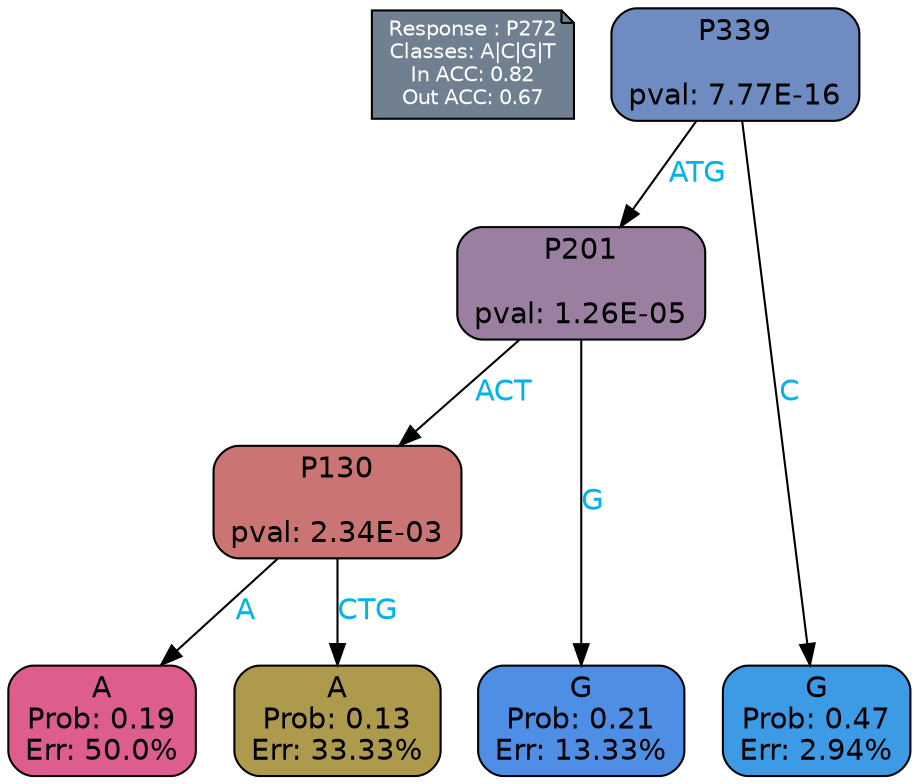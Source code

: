 digraph Tree {
node [shape=box, style="filled, rounded", color="black", fontname=helvetica] ;
graph [ranksep=equally, splines=polylines, bgcolor=transparent, dpi=600] ;
edge [fontname=helvetica] ;
LEGEND [label="Response : P272
Classes: A|C|G|T
In ACC: 0.82
Out ACC: 0.67
",shape=note,align=left,style=filled,fillcolor="slategray",fontcolor="white",fontsize=10];1 [label="P339

pval: 7.77E-16", fillcolor="#6e8cc1"] ;
2 [label="P201

pval: 1.26E-05", fillcolor="#9a7fa1"] ;
3 [label="P130

pval: 2.34E-03", fillcolor="#cb7474"] ;
4 [label="A
Prob: 0.19
Err: 50.0%", fillcolor="#de5d8f"] ;
5 [label="A
Prob: 0.13
Err: 33.33%", fillcolor="#ae9a4c"] ;
6 [label="G
Prob: 0.21
Err: 13.33%", fillcolor="#4e8fe5"] ;
7 [label="G
Prob: 0.47
Err: 2.94%", fillcolor="#3d9ae5"] ;
1 -> 2 [label="ATG",fontcolor=deepskyblue2] ;
1 -> 7 [label="C",fontcolor=deepskyblue2] ;
2 -> 3 [label="ACT",fontcolor=deepskyblue2] ;
2 -> 6 [label="G",fontcolor=deepskyblue2] ;
3 -> 4 [label="A",fontcolor=deepskyblue2] ;
3 -> 5 [label="CTG",fontcolor=deepskyblue2] ;
{rank = same; 4;5;6;7;}{rank = same; LEGEND;1;}}